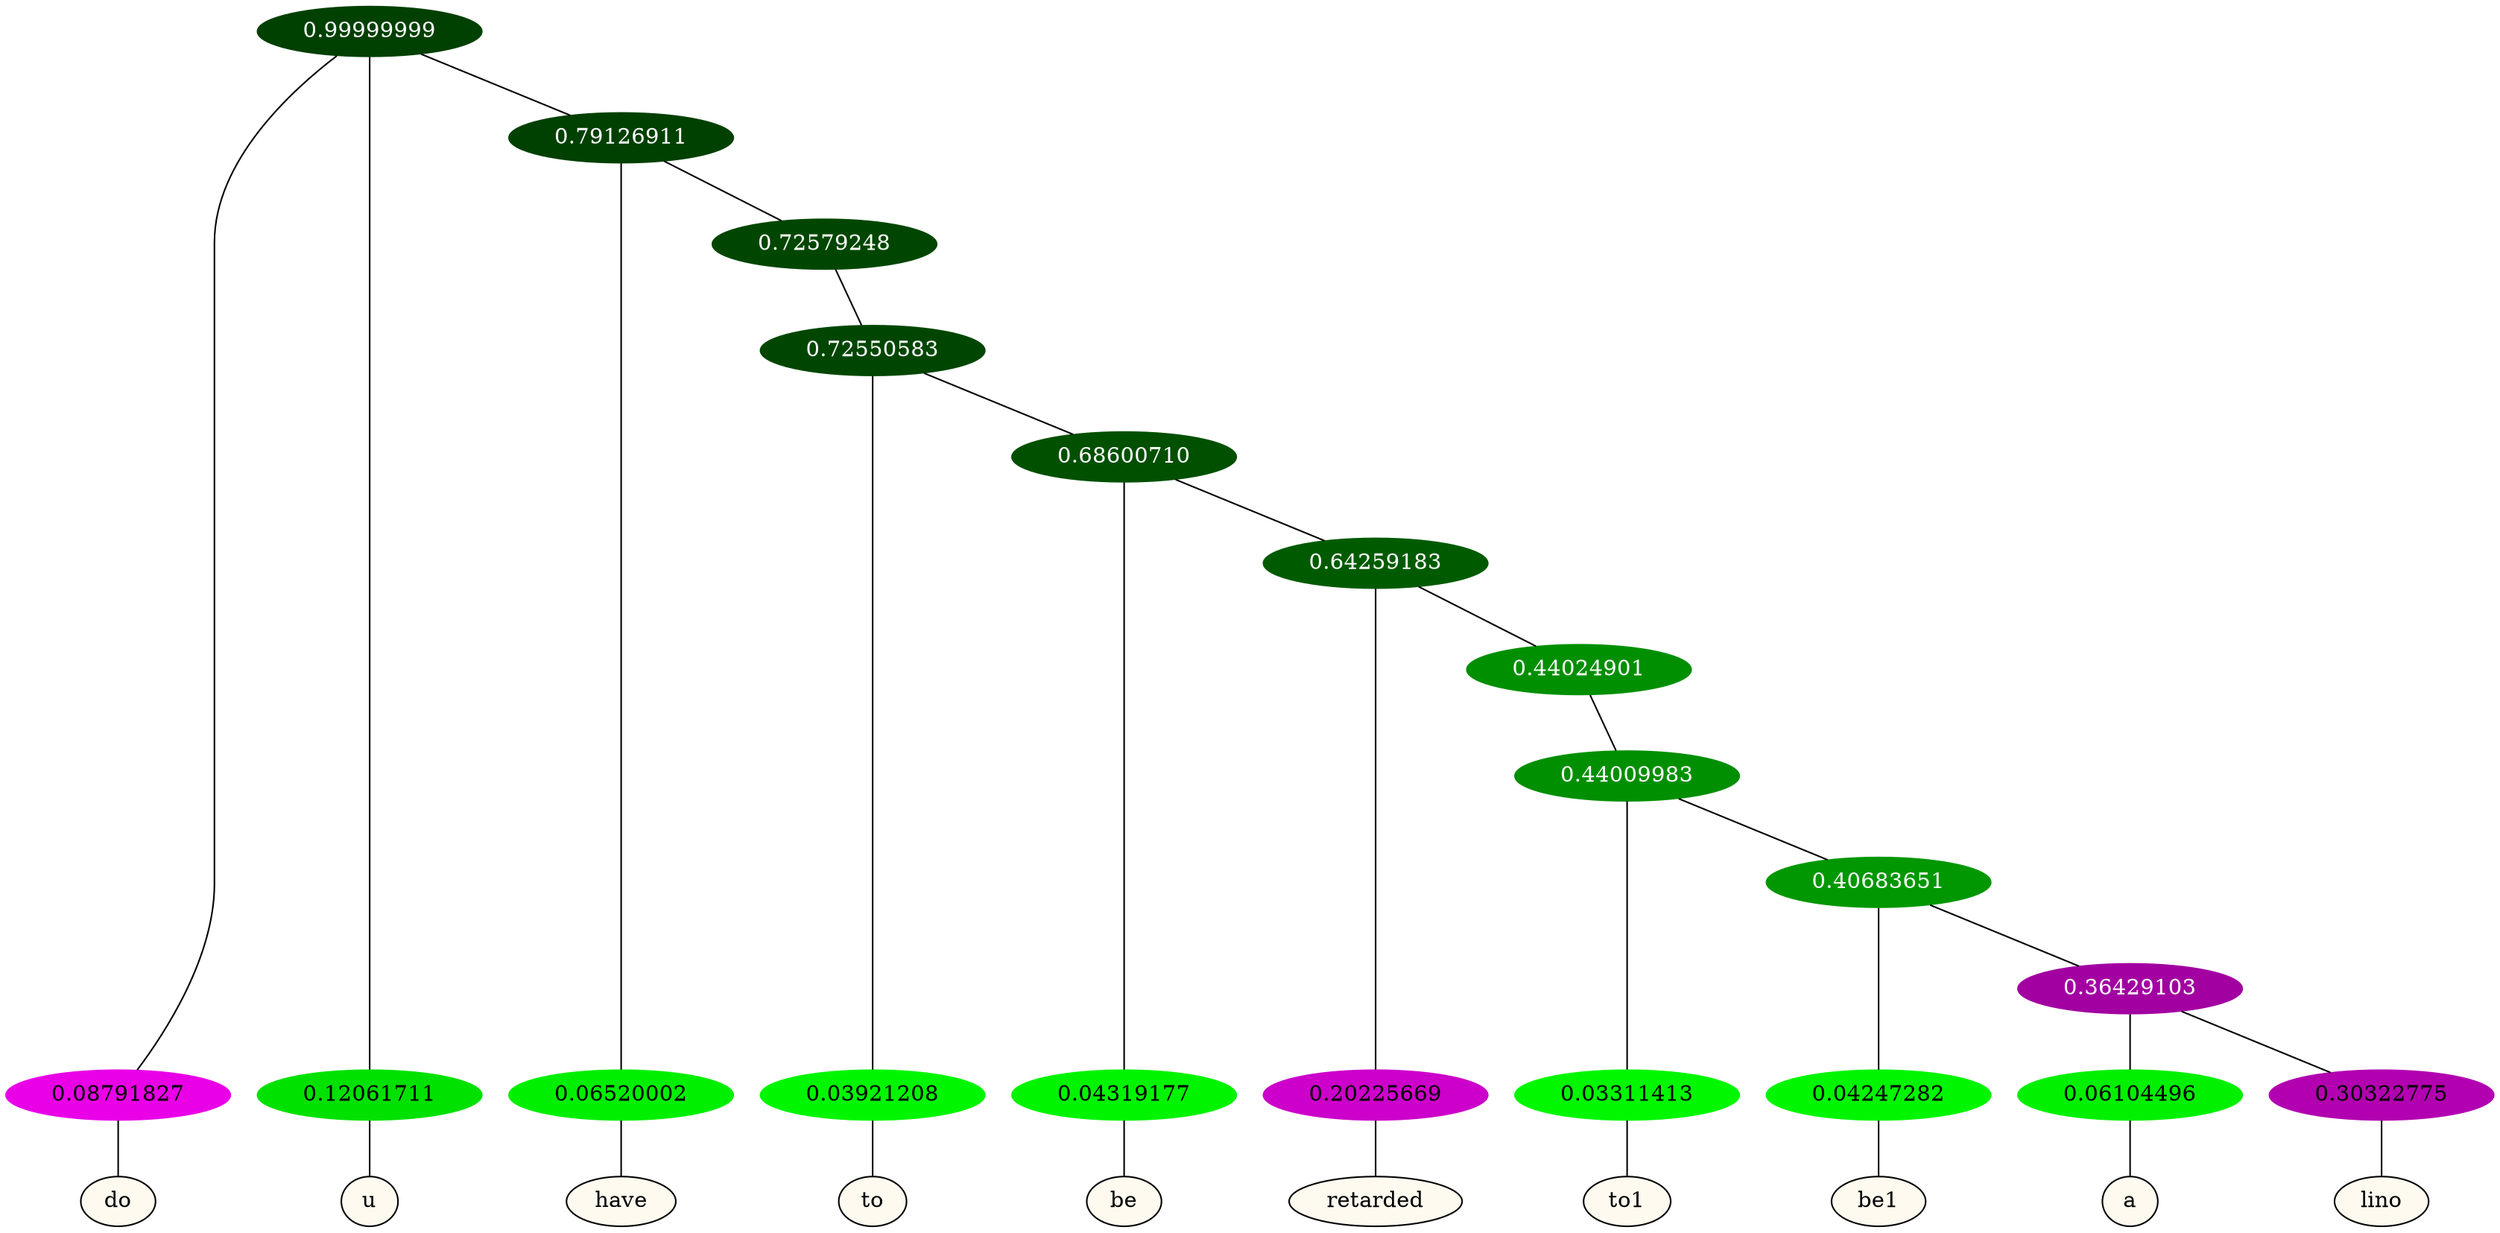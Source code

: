 graph {
	node [format=png height=0.15 nodesep=0.001 ordering=out overlap=prism overlap_scaling=0.01 ranksep=0.001 ratio=0.2 style=filled width=0.15]
	{
		rank=same
		a_w_1 [label=do color=black fillcolor=floralwhite style="filled,solid"]
		a_w_2 [label=u color=black fillcolor=floralwhite style="filled,solid"]
		a_w_4 [label=have color=black fillcolor=floralwhite style="filled,solid"]
		a_w_7 [label=to color=black fillcolor=floralwhite style="filled,solid"]
		a_w_9 [label=be color=black fillcolor=floralwhite style="filled,solid"]
		a_w_11 [label=retarded color=black fillcolor=floralwhite style="filled,solid"]
		a_w_14 [label=to1 color=black fillcolor=floralwhite style="filled,solid"]
		a_w_16 [label=be1 color=black fillcolor=floralwhite style="filled,solid"]
		a_w_18 [label=a color=black fillcolor=floralwhite style="filled,solid"]
		a_w_19 [label=lino color=black fillcolor=floralwhite style="filled,solid"]
	}
	a_n_1 -- a_w_1
	a_n_2 -- a_w_2
	a_n_4 -- a_w_4
	a_n_7 -- a_w_7
	a_n_9 -- a_w_9
	a_n_11 -- a_w_11
	a_n_14 -- a_w_14
	a_n_16 -- a_w_16
	a_n_18 -- a_w_18
	a_n_19 -- a_w_19
	{
		rank=same
		a_n_1 [label=0.08791827 color="0.835 1.000 0.912" fontcolor=black]
		a_n_2 [label=0.12061711 color="0.334 1.000 0.879" fontcolor=black]
		a_n_4 [label=0.06520002 color="0.334 1.000 0.935" fontcolor=black]
		a_n_7 [label=0.03921208 color="0.334 1.000 0.961" fontcolor=black]
		a_n_9 [label=0.04319177 color="0.334 1.000 0.957" fontcolor=black]
		a_n_11 [label=0.20225669 color="0.835 1.000 0.798" fontcolor=black]
		a_n_14 [label=0.03311413 color="0.334 1.000 0.967" fontcolor=black]
		a_n_16 [label=0.04247282 color="0.334 1.000 0.958" fontcolor=black]
		a_n_18 [label=0.06104496 color="0.334 1.000 0.939" fontcolor=black]
		a_n_19 [label=0.30322775 color="0.835 1.000 0.697" fontcolor=black]
	}
	a_n_0 [label=0.99999999 color="0.334 1.000 0.250" fontcolor=grey99]
	a_n_0 -- a_n_1
	a_n_0 -- a_n_2
	a_n_3 [label=0.79126911 color="0.334 1.000 0.250" fontcolor=grey99]
	a_n_0 -- a_n_3
	a_n_3 -- a_n_4
	a_n_5 [label=0.72579248 color="0.334 1.000 0.274" fontcolor=grey99]
	a_n_3 -- a_n_5
	a_n_6 [label=0.72550583 color="0.334 1.000 0.274" fontcolor=grey99]
	a_n_5 -- a_n_6
	a_n_6 -- a_n_7
	a_n_8 [label=0.68600710 color="0.334 1.000 0.314" fontcolor=grey99]
	a_n_6 -- a_n_8
	a_n_8 -- a_n_9
	a_n_10 [label=0.64259183 color="0.334 1.000 0.357" fontcolor=grey99]
	a_n_8 -- a_n_10
	a_n_10 -- a_n_11
	a_n_12 [label=0.44024901 color="0.334 1.000 0.560" fontcolor=grey99]
	a_n_10 -- a_n_12
	a_n_13 [label=0.44009983 color="0.334 1.000 0.560" fontcolor=grey99]
	a_n_12 -- a_n_13
	a_n_13 -- a_n_14
	a_n_15 [label=0.40683651 color="0.334 1.000 0.593" fontcolor=grey99]
	a_n_13 -- a_n_15
	a_n_15 -- a_n_16
	a_n_17 [label=0.36429103 color="0.835 1.000 0.636" fontcolor=grey99]
	a_n_15 -- a_n_17
	a_n_17 -- a_n_18
	a_n_17 -- a_n_19
}
